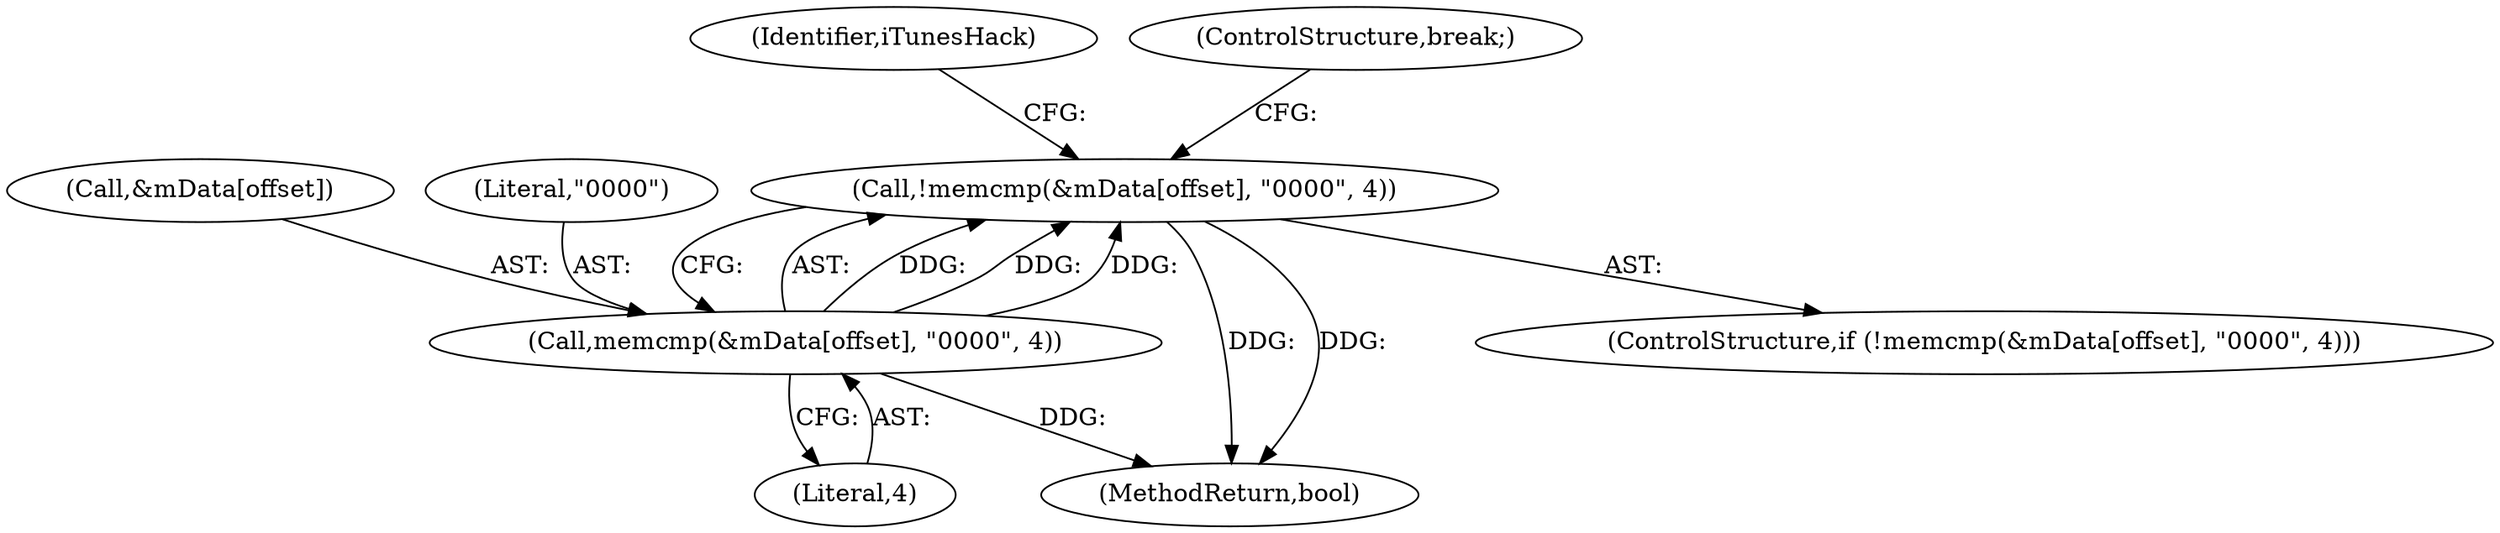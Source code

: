 digraph "0_Android_6f1d990ce0f116a205f467d9eb2082795e33872b@API" {
"1000123" [label="(Call,!memcmp(&mData[offset], \"\0\0\0\0\", 4))"];
"1000124" [label="(Call,memcmp(&mData[offset], \"\0\0\0\0\", 4))"];
"1000123" [label="(Call,!memcmp(&mData[offset], \"\0\0\0\0\", 4))"];
"1000130" [label="(Literal,4)"];
"1000359" [label="(MethodReturn,bool)"];
"1000135" [label="(Identifier,iTunesHack)"];
"1000125" [label="(Call,&mData[offset])"];
"1000122" [label="(ControlStructure,if (!memcmp(&mData[offset], \"\0\0\0\0\", 4)))"];
"1000132" [label="(ControlStructure,break;)"];
"1000124" [label="(Call,memcmp(&mData[offset], \"\0\0\0\0\", 4))"];
"1000129" [label="(Literal,\"\0\0\0\0\")"];
"1000123" -> "1000122"  [label="AST: "];
"1000123" -> "1000124"  [label="CFG: "];
"1000124" -> "1000123"  [label="AST: "];
"1000132" -> "1000123"  [label="CFG: "];
"1000135" -> "1000123"  [label="CFG: "];
"1000123" -> "1000359"  [label="DDG: "];
"1000123" -> "1000359"  [label="DDG: "];
"1000124" -> "1000123"  [label="DDG: "];
"1000124" -> "1000123"  [label="DDG: "];
"1000124" -> "1000123"  [label="DDG: "];
"1000124" -> "1000130"  [label="CFG: "];
"1000125" -> "1000124"  [label="AST: "];
"1000129" -> "1000124"  [label="AST: "];
"1000130" -> "1000124"  [label="AST: "];
"1000124" -> "1000359"  [label="DDG: "];
}
